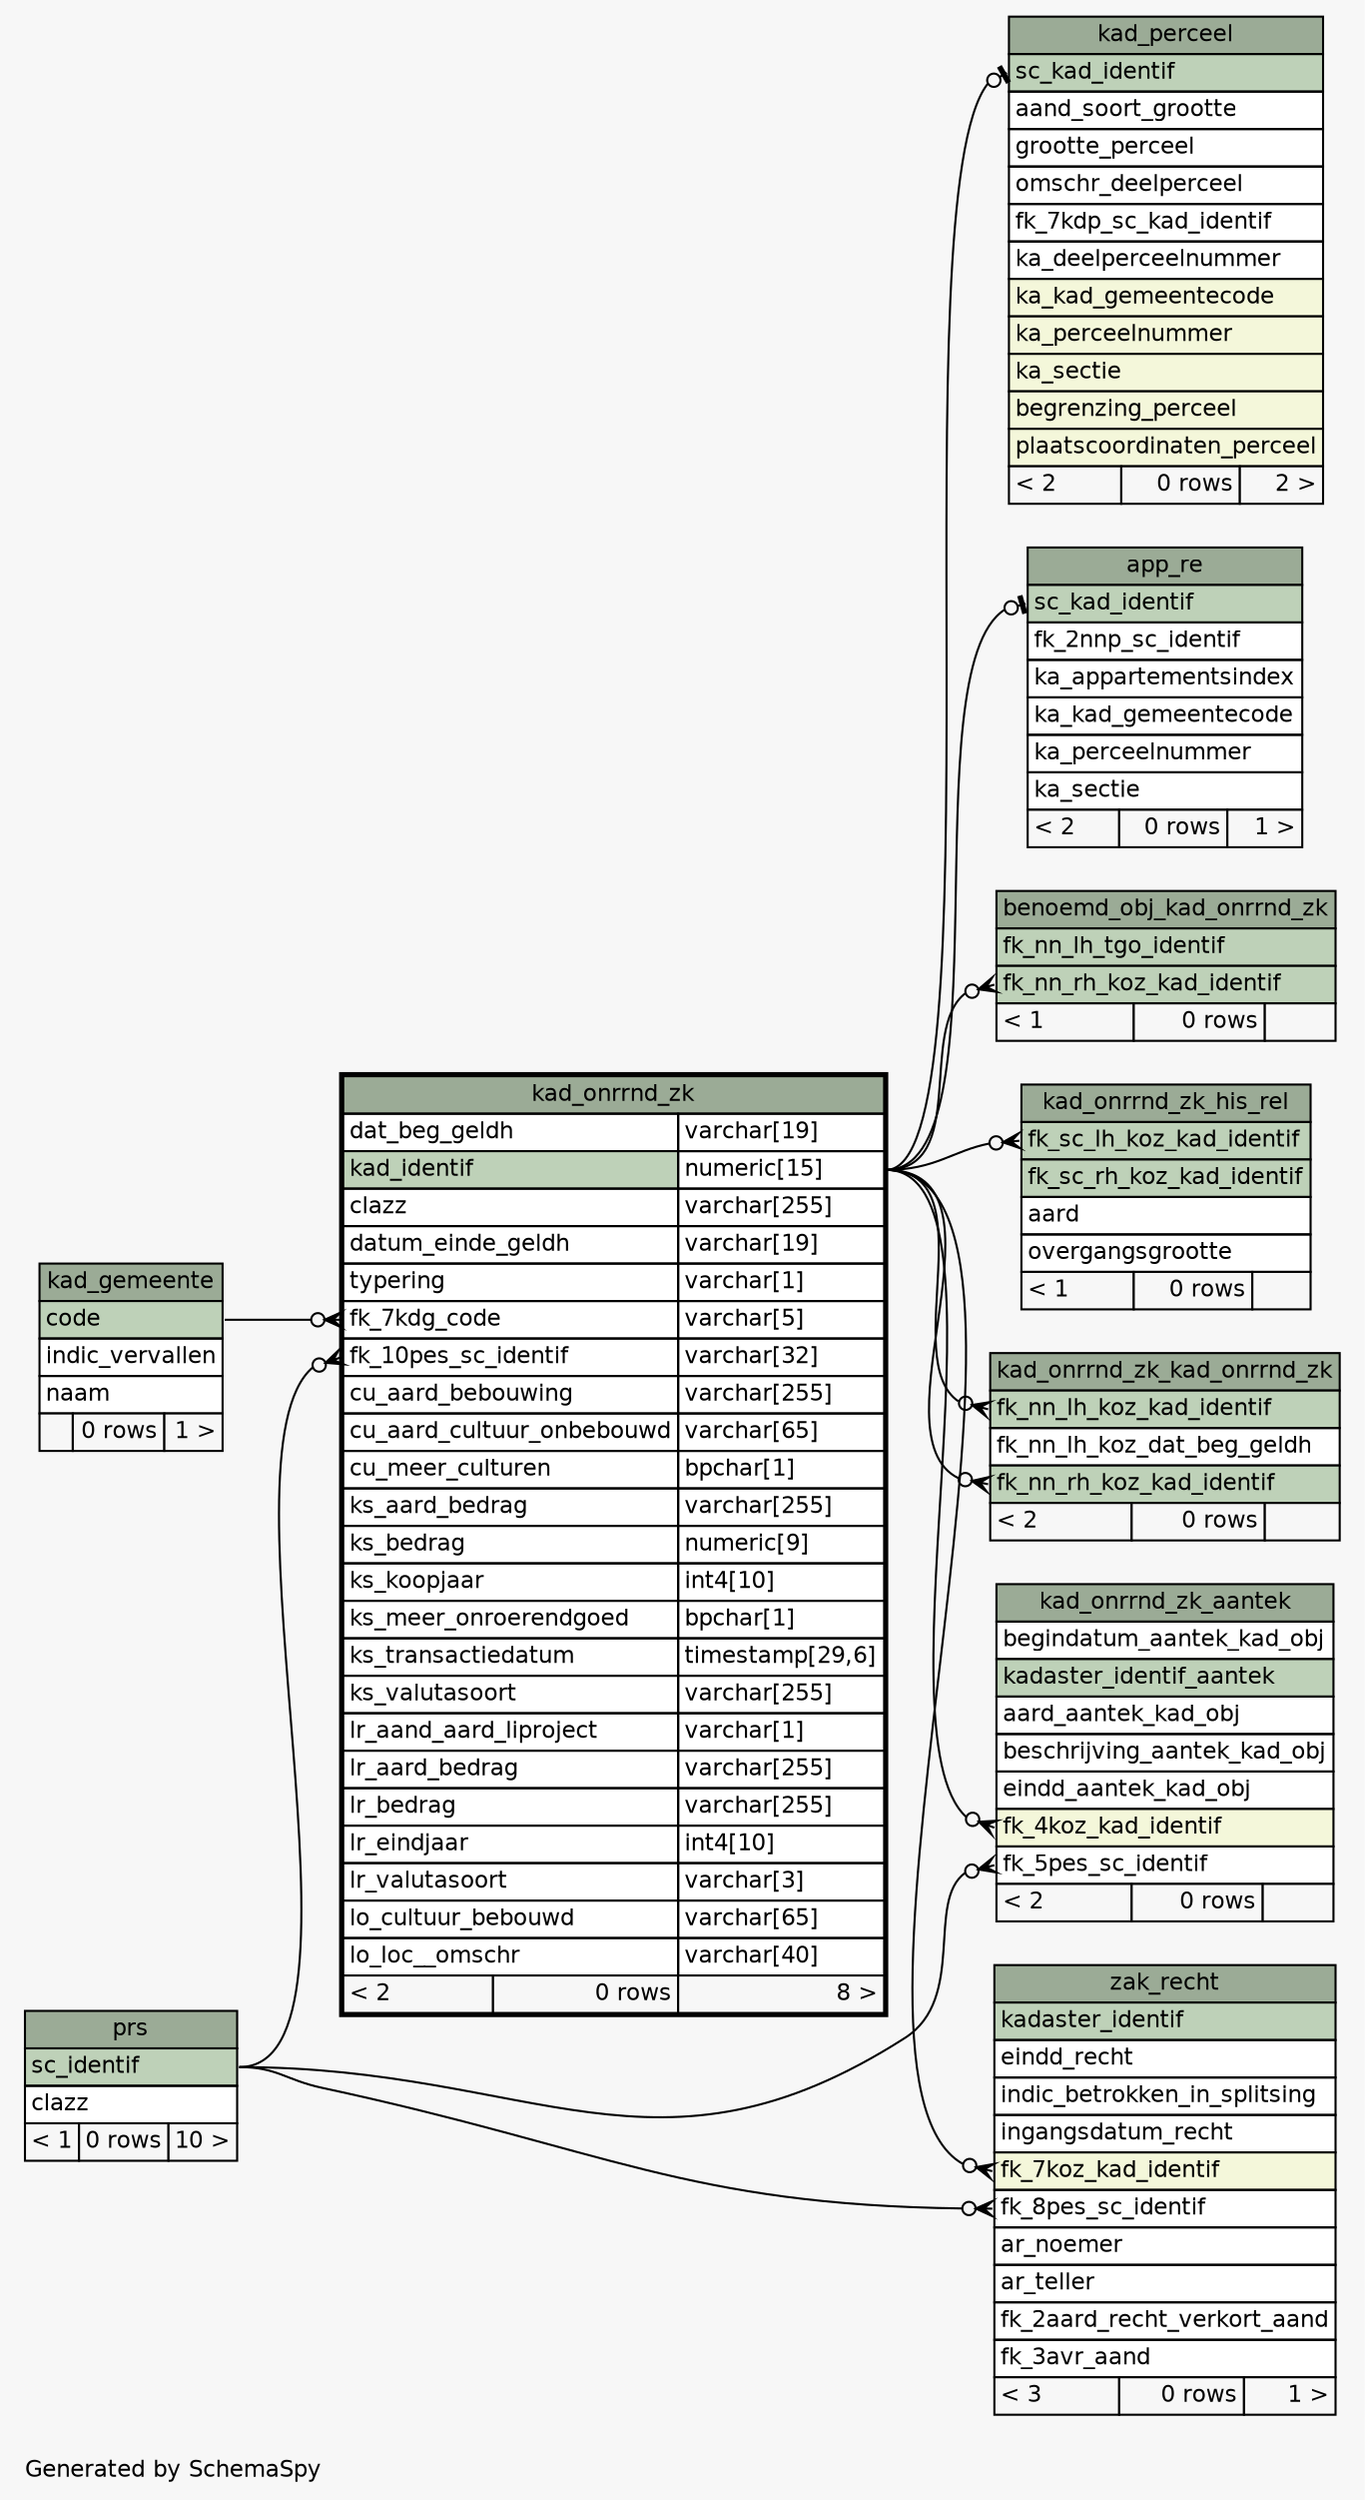 // dot 2.38.0 on Linux 4.13.0-38-generic
// SchemaSpy rev Unknown
digraph "oneDegreeRelationshipsDiagram" {
  graph [
    rankdir="RL"
    bgcolor="#f7f7f7"
    label="\nGenerated by SchemaSpy"
    labeljust="l"
    nodesep="0.18"
    ranksep="0.46"
    fontname="Helvetica"
    fontsize="11"
  ];
  node [
    fontname="Helvetica"
    fontsize="11"
    shape="plaintext"
  ];
  edge [
    arrowsize="0.8"
  ];
  "app_re":"sc_kad_identif":w -> "kad_onrrnd_zk":"kad_identif.type":e [arrowhead=none dir=back arrowtail=teeodot];
  "benoemd_obj_kad_onrrnd_zk":"fk_nn_rh_koz_kad_identif":w -> "kad_onrrnd_zk":"kad_identif.type":e [arrowhead=none dir=back arrowtail=crowodot];
  "kad_onrrnd_zk":"fk_10pes_sc_identif":w -> "prs":"sc_identif":e [arrowhead=none dir=back arrowtail=crowodot];
  "kad_onrrnd_zk":"fk_7kdg_code":w -> "kad_gemeente":"code":e [arrowhead=none dir=back arrowtail=crowodot];
  "kad_onrrnd_zk_aantek":"fk_4koz_kad_identif":w -> "kad_onrrnd_zk":"kad_identif.type":e [arrowhead=none dir=back arrowtail=crowodot];
  "kad_onrrnd_zk_aantek":"fk_5pes_sc_identif":w -> "prs":"sc_identif":e [arrowhead=none dir=back arrowtail=crowodot];
  "kad_onrrnd_zk_his_rel":"fk_sc_lh_koz_kad_identif":w -> "kad_onrrnd_zk":"kad_identif.type":e [arrowhead=none dir=back arrowtail=crowodot];
  "kad_onrrnd_zk_kad_onrrnd_zk":"fk_nn_lh_koz_kad_identif":w -> "kad_onrrnd_zk":"kad_identif.type":e [arrowhead=none dir=back arrowtail=crowodot];
  "kad_onrrnd_zk_kad_onrrnd_zk":"fk_nn_rh_koz_kad_identif":w -> "kad_onrrnd_zk":"kad_identif.type":e [arrowhead=none dir=back arrowtail=crowodot];
  "kad_perceel":"sc_kad_identif":w -> "kad_onrrnd_zk":"kad_identif.type":e [arrowhead=none dir=back arrowtail=teeodot];
  "zak_recht":"fk_7koz_kad_identif":w -> "kad_onrrnd_zk":"kad_identif.type":e [arrowhead=none dir=back arrowtail=crowodot];
  "zak_recht":"fk_8pes_sc_identif":w -> "prs":"sc_identif":e [arrowhead=none dir=back arrowtail=crowodot];
  "app_re" [
    label=<
    <TABLE BORDER="0" CELLBORDER="1" CELLSPACING="0" BGCOLOR="#ffffff">
      <TR><TD COLSPAN="3" BGCOLOR="#9bab96" ALIGN="CENTER">app_re</TD></TR>
      <TR><TD PORT="sc_kad_identif" COLSPAN="3" BGCOLOR="#bed1b8" ALIGN="LEFT">sc_kad_identif</TD></TR>
      <TR><TD PORT="fk_2nnp_sc_identif" COLSPAN="3" ALIGN="LEFT">fk_2nnp_sc_identif</TD></TR>
      <TR><TD PORT="ka_appartementsindex" COLSPAN="3" ALIGN="LEFT">ka_appartementsindex</TD></TR>
      <TR><TD PORT="ka_kad_gemeentecode" COLSPAN="3" ALIGN="LEFT">ka_kad_gemeentecode</TD></TR>
      <TR><TD PORT="ka_perceelnummer" COLSPAN="3" ALIGN="LEFT">ka_perceelnummer</TD></TR>
      <TR><TD PORT="ka_sectie" COLSPAN="3" ALIGN="LEFT">ka_sectie</TD></TR>
      <TR><TD ALIGN="LEFT" BGCOLOR="#f7f7f7">&lt; 2</TD><TD ALIGN="RIGHT" BGCOLOR="#f7f7f7">0 rows</TD><TD ALIGN="RIGHT" BGCOLOR="#f7f7f7">1 &gt;</TD></TR>
    </TABLE>>
    URL="app_re.html"
    tooltip="app_re"
  ];
  "benoemd_obj_kad_onrrnd_zk" [
    label=<
    <TABLE BORDER="0" CELLBORDER="1" CELLSPACING="0" BGCOLOR="#ffffff">
      <TR><TD COLSPAN="3" BGCOLOR="#9bab96" ALIGN="CENTER">benoemd_obj_kad_onrrnd_zk</TD></TR>
      <TR><TD PORT="fk_nn_lh_tgo_identif" COLSPAN="3" BGCOLOR="#bed1b8" ALIGN="LEFT">fk_nn_lh_tgo_identif</TD></TR>
      <TR><TD PORT="fk_nn_rh_koz_kad_identif" COLSPAN="3" BGCOLOR="#bed1b8" ALIGN="LEFT">fk_nn_rh_koz_kad_identif</TD></TR>
      <TR><TD ALIGN="LEFT" BGCOLOR="#f7f7f7">&lt; 1</TD><TD ALIGN="RIGHT" BGCOLOR="#f7f7f7">0 rows</TD><TD ALIGN="RIGHT" BGCOLOR="#f7f7f7">  </TD></TR>
    </TABLE>>
    URL="benoemd_obj_kad_onrrnd_zk.html"
    tooltip="benoemd_obj_kad_onrrnd_zk"
  ];
  "kad_gemeente" [
    label=<
    <TABLE BORDER="0" CELLBORDER="1" CELLSPACING="0" BGCOLOR="#ffffff">
      <TR><TD COLSPAN="3" BGCOLOR="#9bab96" ALIGN="CENTER">kad_gemeente</TD></TR>
      <TR><TD PORT="code" COLSPAN="3" BGCOLOR="#bed1b8" ALIGN="LEFT">code</TD></TR>
      <TR><TD PORT="indic_vervallen" COLSPAN="3" ALIGN="LEFT">indic_vervallen</TD></TR>
      <TR><TD PORT="naam" COLSPAN="3" ALIGN="LEFT">naam</TD></TR>
      <TR><TD ALIGN="LEFT" BGCOLOR="#f7f7f7">  </TD><TD ALIGN="RIGHT" BGCOLOR="#f7f7f7">0 rows</TD><TD ALIGN="RIGHT" BGCOLOR="#f7f7f7">1 &gt;</TD></TR>
    </TABLE>>
    URL="kad_gemeente.html"
    tooltip="kad_gemeente"
  ];
  "kad_onrrnd_zk" [
    label=<
    <TABLE BORDER="2" CELLBORDER="1" CELLSPACING="0" BGCOLOR="#ffffff">
      <TR><TD COLSPAN="3" BGCOLOR="#9bab96" ALIGN="CENTER">kad_onrrnd_zk</TD></TR>
      <TR><TD PORT="dat_beg_geldh" COLSPAN="2" ALIGN="LEFT">dat_beg_geldh</TD><TD PORT="dat_beg_geldh.type" ALIGN="LEFT">varchar[19]</TD></TR>
      <TR><TD PORT="kad_identif" COLSPAN="2" BGCOLOR="#bed1b8" ALIGN="LEFT">kad_identif</TD><TD PORT="kad_identif.type" ALIGN="LEFT">numeric[15]</TD></TR>
      <TR><TD PORT="clazz" COLSPAN="2" ALIGN="LEFT">clazz</TD><TD PORT="clazz.type" ALIGN="LEFT">varchar[255]</TD></TR>
      <TR><TD PORT="datum_einde_geldh" COLSPAN="2" ALIGN="LEFT">datum_einde_geldh</TD><TD PORT="datum_einde_geldh.type" ALIGN="LEFT">varchar[19]</TD></TR>
      <TR><TD PORT="typering" COLSPAN="2" ALIGN="LEFT">typering</TD><TD PORT="typering.type" ALIGN="LEFT">varchar[1]</TD></TR>
      <TR><TD PORT="fk_7kdg_code" COLSPAN="2" ALIGN="LEFT">fk_7kdg_code</TD><TD PORT="fk_7kdg_code.type" ALIGN="LEFT">varchar[5]</TD></TR>
      <TR><TD PORT="fk_10pes_sc_identif" COLSPAN="2" ALIGN="LEFT">fk_10pes_sc_identif</TD><TD PORT="fk_10pes_sc_identif.type" ALIGN="LEFT">varchar[32]</TD></TR>
      <TR><TD PORT="cu_aard_bebouwing" COLSPAN="2" ALIGN="LEFT">cu_aard_bebouwing</TD><TD PORT="cu_aard_bebouwing.type" ALIGN="LEFT">varchar[255]</TD></TR>
      <TR><TD PORT="cu_aard_cultuur_onbebouwd" COLSPAN="2" ALIGN="LEFT">cu_aard_cultuur_onbebouwd</TD><TD PORT="cu_aard_cultuur_onbebouwd.type" ALIGN="LEFT">varchar[65]</TD></TR>
      <TR><TD PORT="cu_meer_culturen" COLSPAN="2" ALIGN="LEFT">cu_meer_culturen</TD><TD PORT="cu_meer_culturen.type" ALIGN="LEFT">bpchar[1]</TD></TR>
      <TR><TD PORT="ks_aard_bedrag" COLSPAN="2" ALIGN="LEFT">ks_aard_bedrag</TD><TD PORT="ks_aard_bedrag.type" ALIGN="LEFT">varchar[255]</TD></TR>
      <TR><TD PORT="ks_bedrag" COLSPAN="2" ALIGN="LEFT">ks_bedrag</TD><TD PORT="ks_bedrag.type" ALIGN="LEFT">numeric[9]</TD></TR>
      <TR><TD PORT="ks_koopjaar" COLSPAN="2" ALIGN="LEFT">ks_koopjaar</TD><TD PORT="ks_koopjaar.type" ALIGN="LEFT">int4[10]</TD></TR>
      <TR><TD PORT="ks_meer_onroerendgoed" COLSPAN="2" ALIGN="LEFT">ks_meer_onroerendgoed</TD><TD PORT="ks_meer_onroerendgoed.type" ALIGN="LEFT">bpchar[1]</TD></TR>
      <TR><TD PORT="ks_transactiedatum" COLSPAN="2" ALIGN="LEFT">ks_transactiedatum</TD><TD PORT="ks_transactiedatum.type" ALIGN="LEFT">timestamp[29,6]</TD></TR>
      <TR><TD PORT="ks_valutasoort" COLSPAN="2" ALIGN="LEFT">ks_valutasoort</TD><TD PORT="ks_valutasoort.type" ALIGN="LEFT">varchar[255]</TD></TR>
      <TR><TD PORT="lr_aand_aard_liproject" COLSPAN="2" ALIGN="LEFT">lr_aand_aard_liproject</TD><TD PORT="lr_aand_aard_liproject.type" ALIGN="LEFT">varchar[1]</TD></TR>
      <TR><TD PORT="lr_aard_bedrag" COLSPAN="2" ALIGN="LEFT">lr_aard_bedrag</TD><TD PORT="lr_aard_bedrag.type" ALIGN="LEFT">varchar[255]</TD></TR>
      <TR><TD PORT="lr_bedrag" COLSPAN="2" ALIGN="LEFT">lr_bedrag</TD><TD PORT="lr_bedrag.type" ALIGN="LEFT">varchar[255]</TD></TR>
      <TR><TD PORT="lr_eindjaar" COLSPAN="2" ALIGN="LEFT">lr_eindjaar</TD><TD PORT="lr_eindjaar.type" ALIGN="LEFT">int4[10]</TD></TR>
      <TR><TD PORT="lr_valutasoort" COLSPAN="2" ALIGN="LEFT">lr_valutasoort</TD><TD PORT="lr_valutasoort.type" ALIGN="LEFT">varchar[3]</TD></TR>
      <TR><TD PORT="lo_cultuur_bebouwd" COLSPAN="2" ALIGN="LEFT">lo_cultuur_bebouwd</TD><TD PORT="lo_cultuur_bebouwd.type" ALIGN="LEFT">varchar[65]</TD></TR>
      <TR><TD PORT="lo_loc__omschr" COLSPAN="2" ALIGN="LEFT">lo_loc__omschr</TD><TD PORT="lo_loc__omschr.type" ALIGN="LEFT">varchar[40]</TD></TR>
      <TR><TD ALIGN="LEFT" BGCOLOR="#f7f7f7">&lt; 2</TD><TD ALIGN="RIGHT" BGCOLOR="#f7f7f7">0 rows</TD><TD ALIGN="RIGHT" BGCOLOR="#f7f7f7">8 &gt;</TD></TR>
    </TABLE>>
    URL="kad_onrrnd_zk.html"
    tooltip="kad_onrrnd_zk"
  ];
  "kad_onrrnd_zk_aantek" [
    label=<
    <TABLE BORDER="0" CELLBORDER="1" CELLSPACING="0" BGCOLOR="#ffffff">
      <TR><TD COLSPAN="3" BGCOLOR="#9bab96" ALIGN="CENTER">kad_onrrnd_zk_aantek</TD></TR>
      <TR><TD PORT="begindatum_aantek_kad_obj" COLSPAN="3" ALIGN="LEFT">begindatum_aantek_kad_obj</TD></TR>
      <TR><TD PORT="kadaster_identif_aantek" COLSPAN="3" BGCOLOR="#bed1b8" ALIGN="LEFT">kadaster_identif_aantek</TD></TR>
      <TR><TD PORT="aard_aantek_kad_obj" COLSPAN="3" ALIGN="LEFT">aard_aantek_kad_obj</TD></TR>
      <TR><TD PORT="beschrijving_aantek_kad_obj" COLSPAN="3" ALIGN="LEFT">beschrijving_aantek_kad_obj</TD></TR>
      <TR><TD PORT="eindd_aantek_kad_obj" COLSPAN="3" ALIGN="LEFT">eindd_aantek_kad_obj</TD></TR>
      <TR><TD PORT="fk_4koz_kad_identif" COLSPAN="3" BGCOLOR="#f4f7da" ALIGN="LEFT">fk_4koz_kad_identif</TD></TR>
      <TR><TD PORT="fk_5pes_sc_identif" COLSPAN="3" ALIGN="LEFT">fk_5pes_sc_identif</TD></TR>
      <TR><TD ALIGN="LEFT" BGCOLOR="#f7f7f7">&lt; 2</TD><TD ALIGN="RIGHT" BGCOLOR="#f7f7f7">0 rows</TD><TD ALIGN="RIGHT" BGCOLOR="#f7f7f7">  </TD></TR>
    </TABLE>>
    URL="kad_onrrnd_zk_aantek.html"
    tooltip="kad_onrrnd_zk_aantek"
  ];
  "kad_onrrnd_zk_his_rel" [
    label=<
    <TABLE BORDER="0" CELLBORDER="1" CELLSPACING="0" BGCOLOR="#ffffff">
      <TR><TD COLSPAN="3" BGCOLOR="#9bab96" ALIGN="CENTER">kad_onrrnd_zk_his_rel</TD></TR>
      <TR><TD PORT="fk_sc_lh_koz_kad_identif" COLSPAN="3" BGCOLOR="#bed1b8" ALIGN="LEFT">fk_sc_lh_koz_kad_identif</TD></TR>
      <TR><TD PORT="fk_sc_rh_koz_kad_identif" COLSPAN="3" BGCOLOR="#bed1b8" ALIGN="LEFT">fk_sc_rh_koz_kad_identif</TD></TR>
      <TR><TD PORT="aard" COLSPAN="3" ALIGN="LEFT">aard</TD></TR>
      <TR><TD PORT="overgangsgrootte" COLSPAN="3" ALIGN="LEFT">overgangsgrootte</TD></TR>
      <TR><TD ALIGN="LEFT" BGCOLOR="#f7f7f7">&lt; 1</TD><TD ALIGN="RIGHT" BGCOLOR="#f7f7f7">0 rows</TD><TD ALIGN="RIGHT" BGCOLOR="#f7f7f7">  </TD></TR>
    </TABLE>>
    URL="kad_onrrnd_zk_his_rel.html"
    tooltip="kad_onrrnd_zk_his_rel"
  ];
  "kad_onrrnd_zk_kad_onrrnd_zk" [
    label=<
    <TABLE BORDER="0" CELLBORDER="1" CELLSPACING="0" BGCOLOR="#ffffff">
      <TR><TD COLSPAN="3" BGCOLOR="#9bab96" ALIGN="CENTER">kad_onrrnd_zk_kad_onrrnd_zk</TD></TR>
      <TR><TD PORT="fk_nn_lh_koz_kad_identif" COLSPAN="3" BGCOLOR="#bed1b8" ALIGN="LEFT">fk_nn_lh_koz_kad_identif</TD></TR>
      <TR><TD PORT="fk_nn_lh_koz_dat_beg_geldh" COLSPAN="3" ALIGN="LEFT">fk_nn_lh_koz_dat_beg_geldh</TD></TR>
      <TR><TD PORT="fk_nn_rh_koz_kad_identif" COLSPAN="3" BGCOLOR="#bed1b8" ALIGN="LEFT">fk_nn_rh_koz_kad_identif</TD></TR>
      <TR><TD ALIGN="LEFT" BGCOLOR="#f7f7f7">&lt; 2</TD><TD ALIGN="RIGHT" BGCOLOR="#f7f7f7">0 rows</TD><TD ALIGN="RIGHT" BGCOLOR="#f7f7f7">  </TD></TR>
    </TABLE>>
    URL="kad_onrrnd_zk_kad_onrrnd_zk.html"
    tooltip="kad_onrrnd_zk_kad_onrrnd_zk"
  ];
  "kad_perceel" [
    label=<
    <TABLE BORDER="0" CELLBORDER="1" CELLSPACING="0" BGCOLOR="#ffffff">
      <TR><TD COLSPAN="3" BGCOLOR="#9bab96" ALIGN="CENTER">kad_perceel</TD></TR>
      <TR><TD PORT="sc_kad_identif" COLSPAN="3" BGCOLOR="#bed1b8" ALIGN="LEFT">sc_kad_identif</TD></TR>
      <TR><TD PORT="aand_soort_grootte" COLSPAN="3" ALIGN="LEFT">aand_soort_grootte</TD></TR>
      <TR><TD PORT="grootte_perceel" COLSPAN="3" ALIGN="LEFT">grootte_perceel</TD></TR>
      <TR><TD PORT="omschr_deelperceel" COLSPAN="3" ALIGN="LEFT">omschr_deelperceel</TD></TR>
      <TR><TD PORT="fk_7kdp_sc_kad_identif" COLSPAN="3" ALIGN="LEFT">fk_7kdp_sc_kad_identif</TD></TR>
      <TR><TD PORT="ka_deelperceelnummer" COLSPAN="3" ALIGN="LEFT">ka_deelperceelnummer</TD></TR>
      <TR><TD PORT="ka_kad_gemeentecode" COLSPAN="3" BGCOLOR="#f4f7da" ALIGN="LEFT">ka_kad_gemeentecode</TD></TR>
      <TR><TD PORT="ka_perceelnummer" COLSPAN="3" BGCOLOR="#f4f7da" ALIGN="LEFT">ka_perceelnummer</TD></TR>
      <TR><TD PORT="ka_sectie" COLSPAN="3" BGCOLOR="#f4f7da" ALIGN="LEFT">ka_sectie</TD></TR>
      <TR><TD PORT="begrenzing_perceel" COLSPAN="3" BGCOLOR="#f4f7da" ALIGN="LEFT">begrenzing_perceel</TD></TR>
      <TR><TD PORT="plaatscoordinaten_perceel" COLSPAN="3" BGCOLOR="#f4f7da" ALIGN="LEFT">plaatscoordinaten_perceel</TD></TR>
      <TR><TD ALIGN="LEFT" BGCOLOR="#f7f7f7">&lt; 2</TD><TD ALIGN="RIGHT" BGCOLOR="#f7f7f7">0 rows</TD><TD ALIGN="RIGHT" BGCOLOR="#f7f7f7">2 &gt;</TD></TR>
    </TABLE>>
    URL="kad_perceel.html"
    tooltip="kad_perceel"
  ];
  "prs" [
    label=<
    <TABLE BORDER="0" CELLBORDER="1" CELLSPACING="0" BGCOLOR="#ffffff">
      <TR><TD COLSPAN="3" BGCOLOR="#9bab96" ALIGN="CENTER">prs</TD></TR>
      <TR><TD PORT="sc_identif" COLSPAN="3" BGCOLOR="#bed1b8" ALIGN="LEFT">sc_identif</TD></TR>
      <TR><TD PORT="clazz" COLSPAN="3" ALIGN="LEFT">clazz</TD></TR>
      <TR><TD ALIGN="LEFT" BGCOLOR="#f7f7f7">&lt; 1</TD><TD ALIGN="RIGHT" BGCOLOR="#f7f7f7">0 rows</TD><TD ALIGN="RIGHT" BGCOLOR="#f7f7f7">10 &gt;</TD></TR>
    </TABLE>>
    URL="prs.html"
    tooltip="prs"
  ];
  "zak_recht" [
    label=<
    <TABLE BORDER="0" CELLBORDER="1" CELLSPACING="0" BGCOLOR="#ffffff">
      <TR><TD COLSPAN="3" BGCOLOR="#9bab96" ALIGN="CENTER">zak_recht</TD></TR>
      <TR><TD PORT="kadaster_identif" COLSPAN="3" BGCOLOR="#bed1b8" ALIGN="LEFT">kadaster_identif</TD></TR>
      <TR><TD PORT="eindd_recht" COLSPAN="3" ALIGN="LEFT">eindd_recht</TD></TR>
      <TR><TD PORT="indic_betrokken_in_splitsing" COLSPAN="3" ALIGN="LEFT">indic_betrokken_in_splitsing</TD></TR>
      <TR><TD PORT="ingangsdatum_recht" COLSPAN="3" ALIGN="LEFT">ingangsdatum_recht</TD></TR>
      <TR><TD PORT="fk_7koz_kad_identif" COLSPAN="3" BGCOLOR="#f4f7da" ALIGN="LEFT">fk_7koz_kad_identif</TD></TR>
      <TR><TD PORT="fk_8pes_sc_identif" COLSPAN="3" ALIGN="LEFT">fk_8pes_sc_identif</TD></TR>
      <TR><TD PORT="ar_noemer" COLSPAN="3" ALIGN="LEFT">ar_noemer</TD></TR>
      <TR><TD PORT="ar_teller" COLSPAN="3" ALIGN="LEFT">ar_teller</TD></TR>
      <TR><TD PORT="fk_2aard_recht_verkort_aand" COLSPAN="3" ALIGN="LEFT">fk_2aard_recht_verkort_aand</TD></TR>
      <TR><TD PORT="fk_3avr_aand" COLSPAN="3" ALIGN="LEFT">fk_3avr_aand</TD></TR>
      <TR><TD ALIGN="LEFT" BGCOLOR="#f7f7f7">&lt; 3</TD><TD ALIGN="RIGHT" BGCOLOR="#f7f7f7">0 rows</TD><TD ALIGN="RIGHT" BGCOLOR="#f7f7f7">1 &gt;</TD></TR>
    </TABLE>>
    URL="zak_recht.html"
    tooltip="zak_recht"
  ];
}
